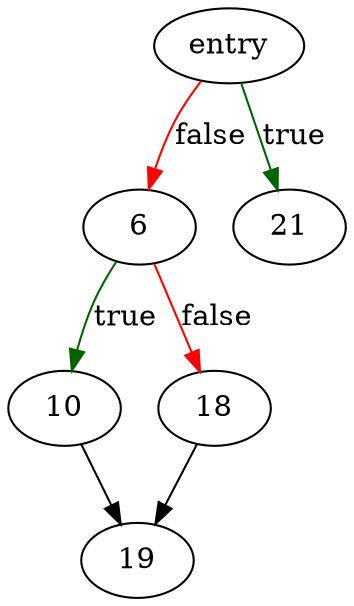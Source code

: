 digraph "physmem_total" {
	// Node definitions.
	0 [label=entry];
	6;
	10;
	18;
	19;
	21;

	// Edge definitions.
	0 -> 6 [
		color=red
		label=false
	];
	0 -> 21 [
		color=darkgreen
		label=true
	];
	6 -> 10 [
		color=darkgreen
		label=true
	];
	6 -> 18 [
		color=red
		label=false
	];
	10 -> 19;
	18 -> 19;
}